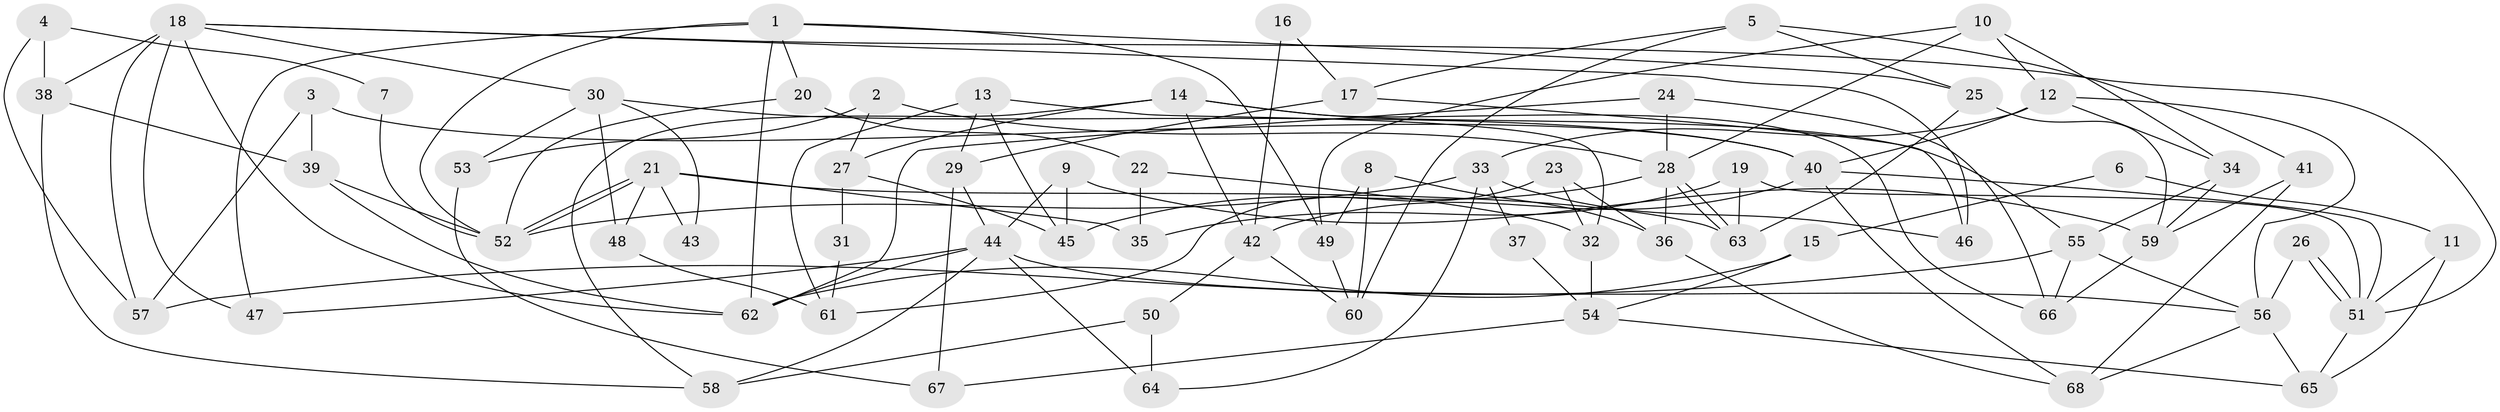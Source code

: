 // coarse degree distribution, {12: 0.024390243902439025, 11: 0.024390243902439025, 3: 0.2926829268292683, 2: 0.1951219512195122, 6: 0.07317073170731707, 5: 0.14634146341463414, 10: 0.04878048780487805, 8: 0.024390243902439025, 4: 0.14634146341463414, 7: 0.024390243902439025}
// Generated by graph-tools (version 1.1) at 2025/51/03/04/25 22:51:08]
// undirected, 68 vertices, 136 edges
graph export_dot {
  node [color=gray90,style=filled];
  1;
  2;
  3;
  4;
  5;
  6;
  7;
  8;
  9;
  10;
  11;
  12;
  13;
  14;
  15;
  16;
  17;
  18;
  19;
  20;
  21;
  22;
  23;
  24;
  25;
  26;
  27;
  28;
  29;
  30;
  31;
  32;
  33;
  34;
  35;
  36;
  37;
  38;
  39;
  40;
  41;
  42;
  43;
  44;
  45;
  46;
  47;
  48;
  49;
  50;
  51;
  52;
  53;
  54;
  55;
  56;
  57;
  58;
  59;
  60;
  61;
  62;
  63;
  64;
  65;
  66;
  67;
  68;
  1 -- 52;
  1 -- 20;
  1 -- 25;
  1 -- 47;
  1 -- 49;
  1 -- 62;
  2 -- 28;
  2 -- 27;
  2 -- 53;
  3 -- 40;
  3 -- 57;
  3 -- 39;
  4 -- 38;
  4 -- 57;
  4 -- 7;
  5 -- 60;
  5 -- 25;
  5 -- 17;
  5 -- 41;
  6 -- 11;
  6 -- 15;
  7 -- 52;
  8 -- 36;
  8 -- 60;
  8 -- 49;
  9 -- 45;
  9 -- 44;
  9 -- 59;
  10 -- 49;
  10 -- 12;
  10 -- 28;
  10 -- 34;
  11 -- 51;
  11 -- 65;
  12 -- 34;
  12 -- 56;
  12 -- 33;
  12 -- 40;
  13 -- 29;
  13 -- 32;
  13 -- 45;
  13 -- 61;
  14 -- 42;
  14 -- 66;
  14 -- 27;
  14 -- 55;
  14 -- 58;
  15 -- 62;
  15 -- 54;
  16 -- 17;
  16 -- 42;
  17 -- 46;
  17 -- 29;
  18 -- 38;
  18 -- 62;
  18 -- 30;
  18 -- 46;
  18 -- 47;
  18 -- 51;
  18 -- 57;
  19 -- 51;
  19 -- 63;
  19 -- 35;
  20 -- 52;
  20 -- 22;
  21 -- 52;
  21 -- 52;
  21 -- 63;
  21 -- 35;
  21 -- 43;
  21 -- 48;
  22 -- 32;
  22 -- 35;
  23 -- 36;
  23 -- 61;
  23 -- 32;
  24 -- 62;
  24 -- 28;
  24 -- 66;
  25 -- 59;
  25 -- 63;
  26 -- 56;
  26 -- 51;
  26 -- 51;
  27 -- 45;
  27 -- 31;
  28 -- 63;
  28 -- 63;
  28 -- 36;
  28 -- 45;
  29 -- 44;
  29 -- 67;
  30 -- 40;
  30 -- 43;
  30 -- 48;
  30 -- 53;
  31 -- 61;
  32 -- 54;
  33 -- 52;
  33 -- 37;
  33 -- 46;
  33 -- 64;
  34 -- 59;
  34 -- 55;
  36 -- 68;
  37 -- 54;
  38 -- 39;
  38 -- 58;
  39 -- 62;
  39 -- 52;
  40 -- 51;
  40 -- 42;
  40 -- 68;
  41 -- 59;
  41 -- 68;
  42 -- 50;
  42 -- 60;
  44 -- 56;
  44 -- 47;
  44 -- 58;
  44 -- 62;
  44 -- 64;
  48 -- 61;
  49 -- 60;
  50 -- 64;
  50 -- 58;
  51 -- 65;
  53 -- 67;
  54 -- 67;
  54 -- 65;
  55 -- 56;
  55 -- 57;
  55 -- 66;
  56 -- 68;
  56 -- 65;
  59 -- 66;
}
